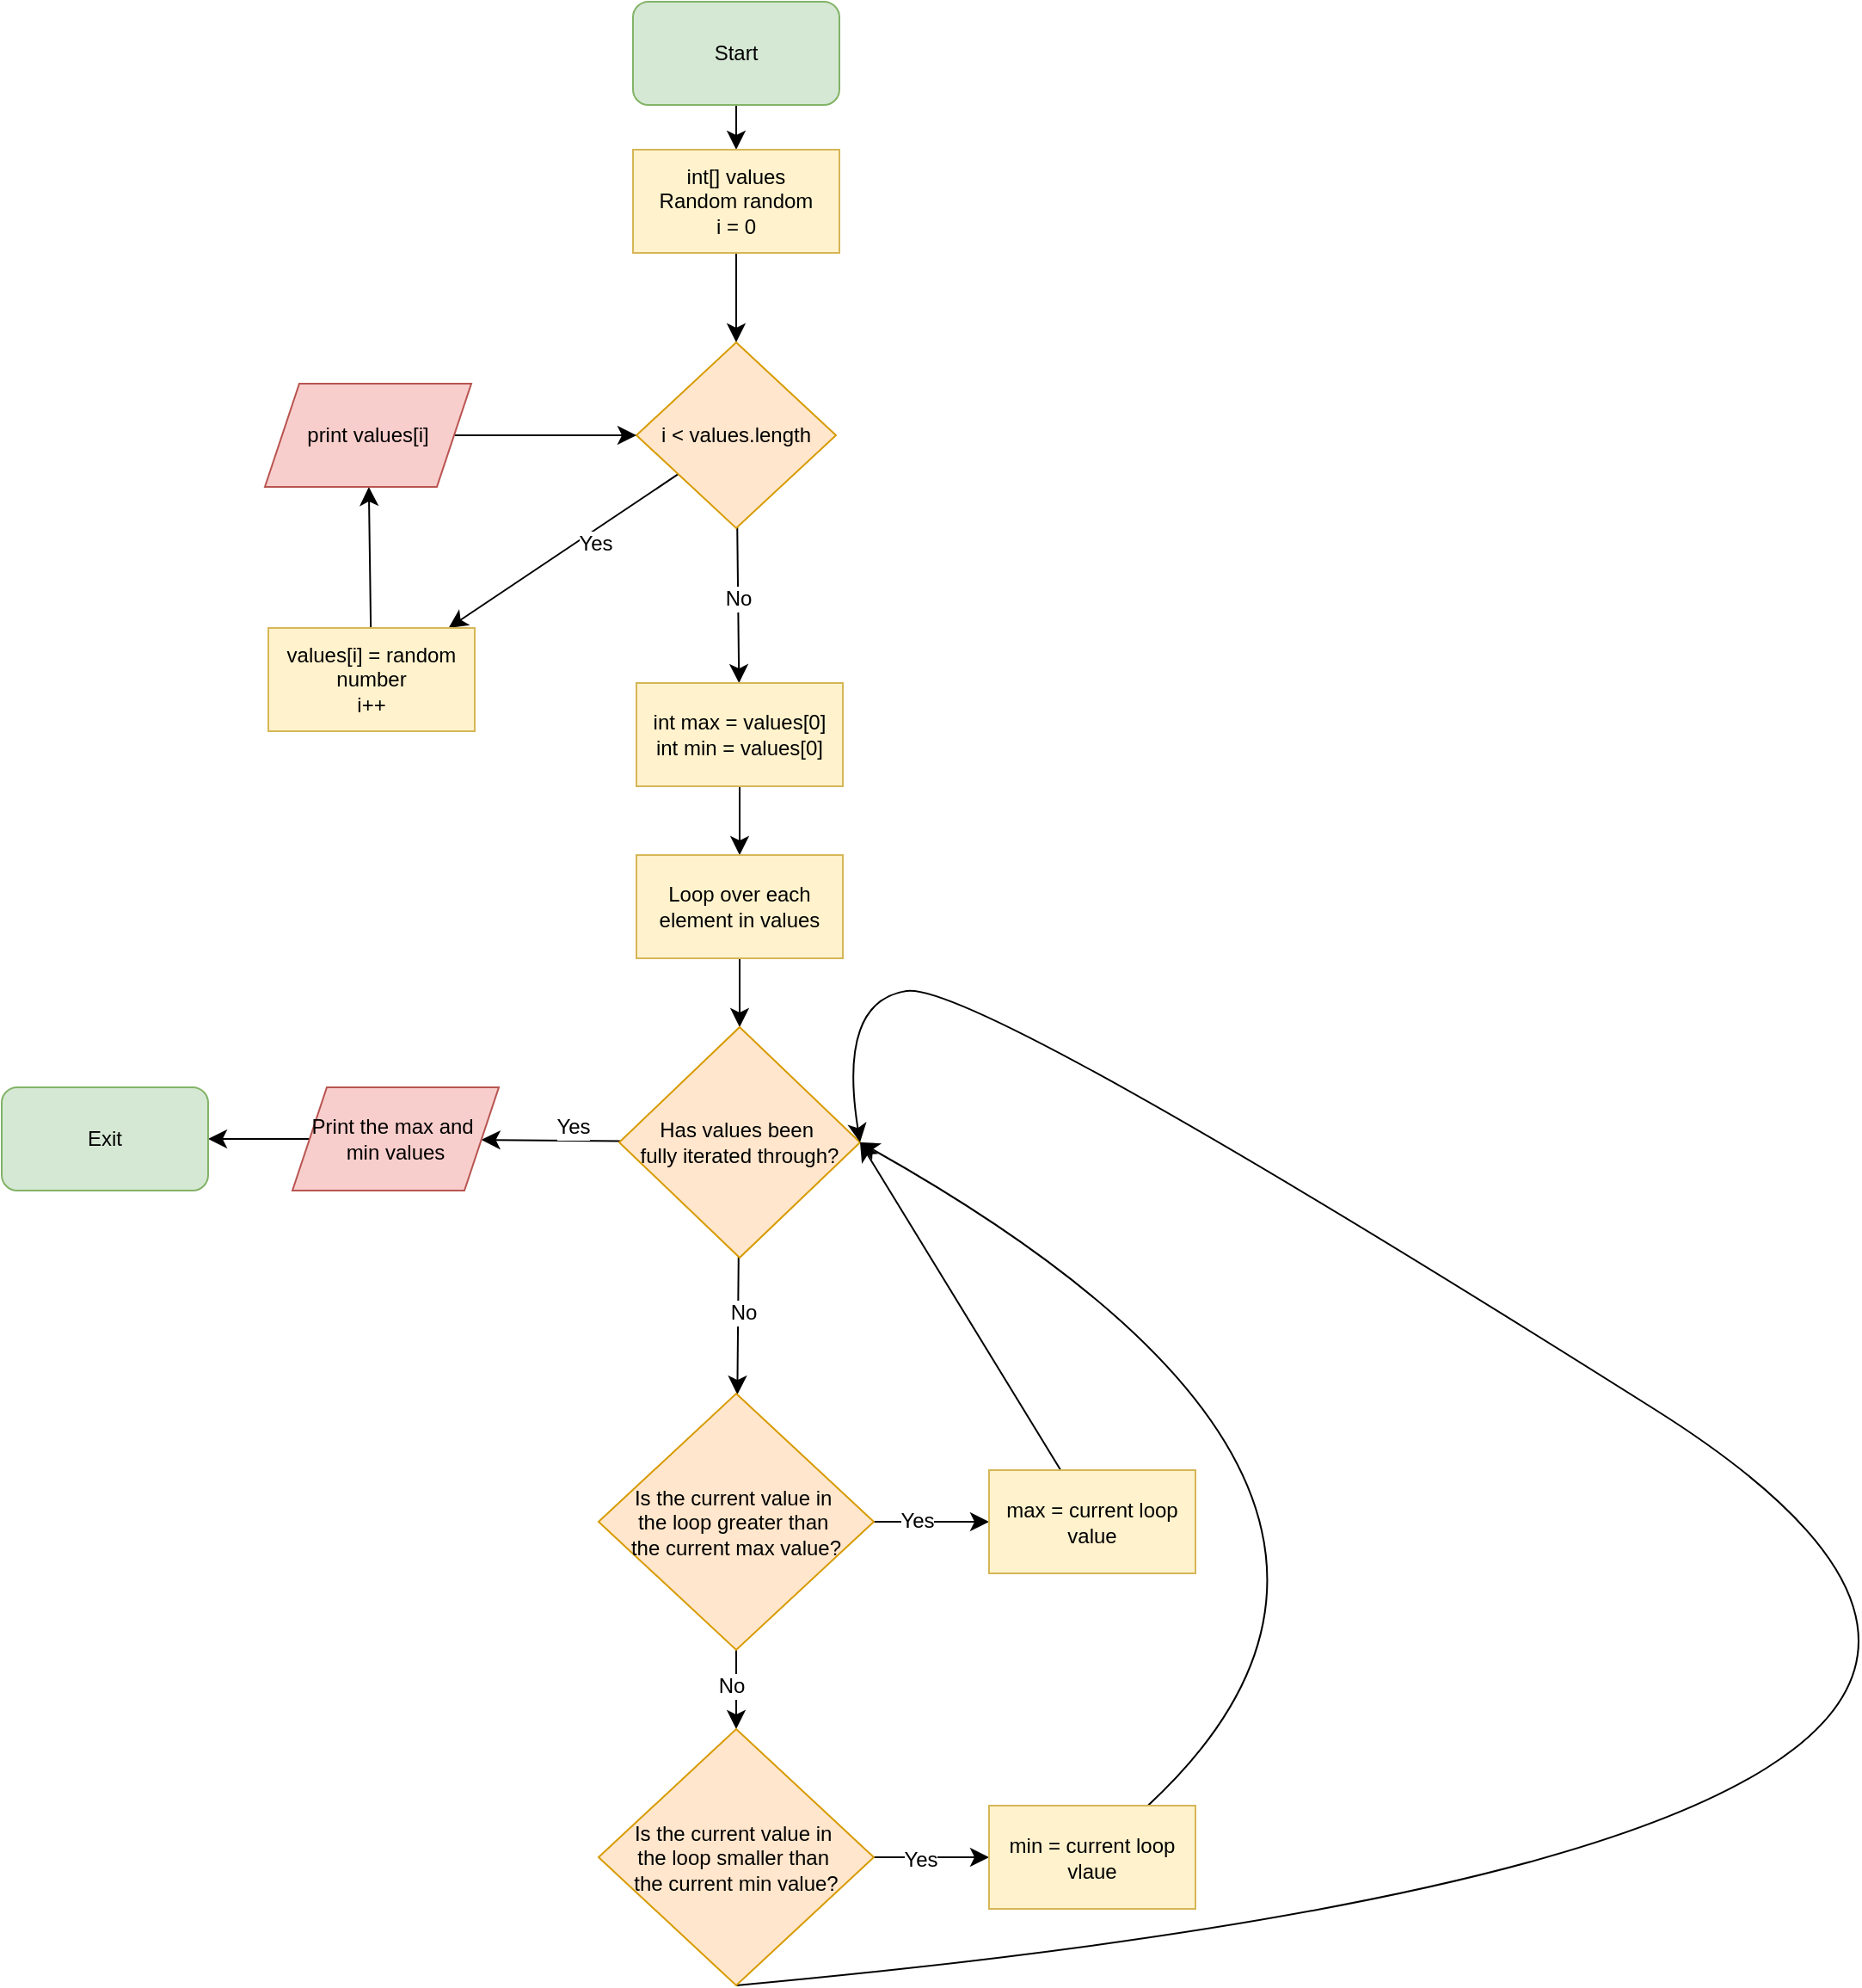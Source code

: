 <mxfile version="24.3.1" type="github">
  <diagram name="Page-1" id="FsuGxpL8HOvJ22LNAF80">
    <mxGraphModel dx="1500" dy="1193" grid="0" gridSize="10" guides="1" tooltips="1" connect="1" arrows="1" fold="1" page="0" pageScale="1" pageWidth="850" pageHeight="1100" math="0" shadow="0">
      <root>
        <mxCell id="0" />
        <mxCell id="1" parent="0" />
        <mxCell id="iq4Q4E2AROiZAFnfzlPP-4" value="" style="edgeStyle=none;curved=1;rounded=0;orthogonalLoop=1;jettySize=auto;html=1;fontSize=12;startSize=8;endSize=8;" edge="1" parent="1" source="iq4Q4E2AROiZAFnfzlPP-2" target="iq4Q4E2AROiZAFnfzlPP-3">
          <mxGeometry relative="1" as="geometry" />
        </mxCell>
        <mxCell id="iq4Q4E2AROiZAFnfzlPP-2" value="Start" style="rounded=1;whiteSpace=wrap;html=1;fillColor=#d5e8d4;strokeColor=#82b366;" vertex="1" parent="1">
          <mxGeometry x="53" y="-79" width="120" height="60" as="geometry" />
        </mxCell>
        <mxCell id="iq4Q4E2AROiZAFnfzlPP-6" value="" style="edgeStyle=none;curved=1;rounded=0;orthogonalLoop=1;jettySize=auto;html=1;fontSize=12;startSize=8;endSize=8;" edge="1" parent="1" source="iq4Q4E2AROiZAFnfzlPP-3" target="iq4Q4E2AROiZAFnfzlPP-5">
          <mxGeometry relative="1" as="geometry" />
        </mxCell>
        <mxCell id="iq4Q4E2AROiZAFnfzlPP-3" value="int[] values&lt;div&gt;Random random&lt;/div&gt;&lt;div&gt;i = 0&lt;/div&gt;" style="rounded=0;whiteSpace=wrap;html=1;fillColor=#fff2cc;strokeColor=#d6b656;" vertex="1" parent="1">
          <mxGeometry x="53" y="7" width="120" height="60" as="geometry" />
        </mxCell>
        <mxCell id="iq4Q4E2AROiZAFnfzlPP-10" value="" style="edgeStyle=none;curved=1;rounded=0;orthogonalLoop=1;jettySize=auto;html=1;fontSize=12;startSize=8;endSize=8;" edge="1" parent="1" source="iq4Q4E2AROiZAFnfzlPP-5" target="iq4Q4E2AROiZAFnfzlPP-9">
          <mxGeometry relative="1" as="geometry" />
        </mxCell>
        <mxCell id="iq4Q4E2AROiZAFnfzlPP-11" value="Yes" style="edgeLabel;html=1;align=center;verticalAlign=middle;resizable=0;points=[];fontSize=12;" vertex="1" connectable="0" parent="iq4Q4E2AROiZAFnfzlPP-10">
          <mxGeometry x="-0.219" y="6" relative="1" as="geometry">
            <mxPoint as="offset" />
          </mxGeometry>
        </mxCell>
        <mxCell id="iq4Q4E2AROiZAFnfzlPP-16" value="" style="edgeStyle=none;curved=1;rounded=0;orthogonalLoop=1;jettySize=auto;html=1;fontSize=12;startSize=8;endSize=8;" edge="1" parent="1" source="iq4Q4E2AROiZAFnfzlPP-5" target="iq4Q4E2AROiZAFnfzlPP-15">
          <mxGeometry relative="1" as="geometry" />
        </mxCell>
        <mxCell id="iq4Q4E2AROiZAFnfzlPP-17" value="No" style="edgeLabel;html=1;align=center;verticalAlign=middle;resizable=0;points=[];fontSize=12;" vertex="1" connectable="0" parent="iq4Q4E2AROiZAFnfzlPP-16">
          <mxGeometry x="-0.094" relative="1" as="geometry">
            <mxPoint as="offset" />
          </mxGeometry>
        </mxCell>
        <mxCell id="iq4Q4E2AROiZAFnfzlPP-5" value="i &amp;lt; values.length" style="rhombus;whiteSpace=wrap;html=1;rounded=0;fillColor=#ffe6cc;strokeColor=#d79b00;" vertex="1" parent="1">
          <mxGeometry x="55" y="119" width="116" height="108" as="geometry" />
        </mxCell>
        <mxCell id="iq4Q4E2AROiZAFnfzlPP-13" value="" style="edgeStyle=none;curved=1;rounded=0;orthogonalLoop=1;jettySize=auto;html=1;fontSize=12;startSize=8;endSize=8;" edge="1" parent="1" source="iq4Q4E2AROiZAFnfzlPP-9" target="iq4Q4E2AROiZAFnfzlPP-12">
          <mxGeometry relative="1" as="geometry" />
        </mxCell>
        <mxCell id="iq4Q4E2AROiZAFnfzlPP-9" value="values[i] = random number&lt;div&gt;i++&lt;/div&gt;" style="whiteSpace=wrap;html=1;rounded=0;fillColor=#fff2cc;strokeColor=#d6b656;" vertex="1" parent="1">
          <mxGeometry x="-159" y="285" width="120" height="60" as="geometry" />
        </mxCell>
        <mxCell id="iq4Q4E2AROiZAFnfzlPP-14" style="edgeStyle=none;curved=1;rounded=0;orthogonalLoop=1;jettySize=auto;html=1;entryX=0;entryY=0.5;entryDx=0;entryDy=0;fontSize=12;startSize=8;endSize=8;" edge="1" parent="1" source="iq4Q4E2AROiZAFnfzlPP-12" target="iq4Q4E2AROiZAFnfzlPP-5">
          <mxGeometry relative="1" as="geometry" />
        </mxCell>
        <mxCell id="iq4Q4E2AROiZAFnfzlPP-12" value="print values[i]" style="shape=parallelogram;perimeter=parallelogramPerimeter;whiteSpace=wrap;html=1;fixedSize=1;rounded=0;fillColor=#f8cecc;strokeColor=#b85450;" vertex="1" parent="1">
          <mxGeometry x="-161" y="143" width="120" height="60" as="geometry" />
        </mxCell>
        <mxCell id="iq4Q4E2AROiZAFnfzlPP-19" value="" style="edgeStyle=none;curved=1;rounded=0;orthogonalLoop=1;jettySize=auto;html=1;fontSize=12;startSize=8;endSize=8;" edge="1" parent="1" source="iq4Q4E2AROiZAFnfzlPP-15" target="iq4Q4E2AROiZAFnfzlPP-18">
          <mxGeometry relative="1" as="geometry" />
        </mxCell>
        <mxCell id="iq4Q4E2AROiZAFnfzlPP-15" value="int max = values[0]&lt;div&gt;int min = values[0]&lt;/div&gt;" style="whiteSpace=wrap;html=1;rounded=0;fillColor=#fff2cc;strokeColor=#d6b656;" vertex="1" parent="1">
          <mxGeometry x="55" y="317" width="120" height="60" as="geometry" />
        </mxCell>
        <mxCell id="iq4Q4E2AROiZAFnfzlPP-21" value="" style="edgeStyle=none;curved=1;rounded=0;orthogonalLoop=1;jettySize=auto;html=1;fontSize=12;startSize=8;endSize=8;" edge="1" parent="1" source="iq4Q4E2AROiZAFnfzlPP-18" target="iq4Q4E2AROiZAFnfzlPP-20">
          <mxGeometry relative="1" as="geometry" />
        </mxCell>
        <mxCell id="iq4Q4E2AROiZAFnfzlPP-18" value="Loop over each element in values" style="rounded=0;whiteSpace=wrap;html=1;fillColor=#fff2cc;strokeColor=#d6b656;" vertex="1" parent="1">
          <mxGeometry x="55" y="417" width="120" height="60" as="geometry" />
        </mxCell>
        <mxCell id="iq4Q4E2AROiZAFnfzlPP-23" value="" style="edgeStyle=none;curved=1;rounded=0;orthogonalLoop=1;jettySize=auto;html=1;fontSize=12;startSize=8;endSize=8;" edge="1" parent="1" source="iq4Q4E2AROiZAFnfzlPP-20" target="iq4Q4E2AROiZAFnfzlPP-22">
          <mxGeometry relative="1" as="geometry" />
        </mxCell>
        <mxCell id="iq4Q4E2AROiZAFnfzlPP-28" value="Yes" style="edgeLabel;html=1;align=center;verticalAlign=middle;resizable=0;points=[];fontSize=12;" vertex="1" connectable="0" parent="iq4Q4E2AROiZAFnfzlPP-23">
          <mxGeometry x="-0.299" y="-8" relative="1" as="geometry">
            <mxPoint as="offset" />
          </mxGeometry>
        </mxCell>
        <mxCell id="iq4Q4E2AROiZAFnfzlPP-27" value="" style="edgeStyle=none;curved=1;rounded=0;orthogonalLoop=1;jettySize=auto;html=1;fontSize=12;startSize=8;endSize=8;" edge="1" parent="1" source="iq4Q4E2AROiZAFnfzlPP-20" target="iq4Q4E2AROiZAFnfzlPP-26">
          <mxGeometry relative="1" as="geometry" />
        </mxCell>
        <mxCell id="iq4Q4E2AROiZAFnfzlPP-29" value="No" style="edgeLabel;html=1;align=center;verticalAlign=middle;resizable=0;points=[];fontSize=12;" vertex="1" connectable="0" parent="iq4Q4E2AROiZAFnfzlPP-27">
          <mxGeometry x="-0.187" y="3" relative="1" as="geometry">
            <mxPoint as="offset" />
          </mxGeometry>
        </mxCell>
        <mxCell id="iq4Q4E2AROiZAFnfzlPP-20" value="Has values been&amp;nbsp;&lt;div&gt;fully iterated through?&lt;/div&gt;" style="rhombus;whiteSpace=wrap;html=1;rounded=0;fillColor=#ffe6cc;strokeColor=#d79b00;" vertex="1" parent="1">
          <mxGeometry x="45" y="517" width="140" height="134" as="geometry" />
        </mxCell>
        <mxCell id="iq4Q4E2AROiZAFnfzlPP-46" value="" style="edgeStyle=none;curved=1;rounded=0;orthogonalLoop=1;jettySize=auto;html=1;fontSize=12;startSize=8;endSize=8;" edge="1" parent="1" source="iq4Q4E2AROiZAFnfzlPP-22" target="iq4Q4E2AROiZAFnfzlPP-45">
          <mxGeometry relative="1" as="geometry" />
        </mxCell>
        <mxCell id="iq4Q4E2AROiZAFnfzlPP-22" value="Print the max and&amp;nbsp;&lt;div&gt;min values&lt;/div&gt;" style="shape=parallelogram;perimeter=parallelogramPerimeter;whiteSpace=wrap;html=1;fixedSize=1;rounded=0;fillColor=#f8cecc;strokeColor=#b85450;" vertex="1" parent="1">
          <mxGeometry x="-145" y="552" width="120" height="60" as="geometry" />
        </mxCell>
        <mxCell id="iq4Q4E2AROiZAFnfzlPP-31" value="" style="edgeStyle=none;curved=1;rounded=0;orthogonalLoop=1;jettySize=auto;html=1;fontSize=12;startSize=8;endSize=8;" edge="1" parent="1" source="iq4Q4E2AROiZAFnfzlPP-26" target="iq4Q4E2AROiZAFnfzlPP-30">
          <mxGeometry relative="1" as="geometry" />
        </mxCell>
        <mxCell id="iq4Q4E2AROiZAFnfzlPP-32" value="No" style="edgeLabel;html=1;align=center;verticalAlign=middle;resizable=0;points=[];fontSize=12;" vertex="1" connectable="0" parent="iq4Q4E2AROiZAFnfzlPP-31">
          <mxGeometry x="-0.087" y="-3" relative="1" as="geometry">
            <mxPoint as="offset" />
          </mxGeometry>
        </mxCell>
        <mxCell id="iq4Q4E2AROiZAFnfzlPP-36" value="" style="edgeStyle=none;curved=1;rounded=0;orthogonalLoop=1;jettySize=auto;html=1;fontSize=12;startSize=8;endSize=8;" edge="1" parent="1" source="iq4Q4E2AROiZAFnfzlPP-26" target="iq4Q4E2AROiZAFnfzlPP-35">
          <mxGeometry relative="1" as="geometry" />
        </mxCell>
        <mxCell id="iq4Q4E2AROiZAFnfzlPP-37" value="Yes" style="edgeLabel;html=1;align=center;verticalAlign=middle;resizable=0;points=[];fontSize=12;" vertex="1" connectable="0" parent="iq4Q4E2AROiZAFnfzlPP-36">
          <mxGeometry x="-0.274" y="2" relative="1" as="geometry">
            <mxPoint y="1" as="offset" />
          </mxGeometry>
        </mxCell>
        <mxCell id="iq4Q4E2AROiZAFnfzlPP-26" value="Is the current value in&amp;nbsp;&lt;div&gt;the loop greater than&amp;nbsp;&lt;/div&gt;&lt;div&gt;the current max value?&lt;/div&gt;" style="rhombus;whiteSpace=wrap;html=1;rounded=0;fillColor=#ffe6cc;strokeColor=#d79b00;" vertex="1" parent="1">
          <mxGeometry x="33" y="730" width="160" height="149" as="geometry" />
        </mxCell>
        <mxCell id="iq4Q4E2AROiZAFnfzlPP-40" value="" style="edgeStyle=none;curved=1;rounded=0;orthogonalLoop=1;jettySize=auto;html=1;fontSize=12;startSize=8;endSize=8;" edge="1" parent="1" source="iq4Q4E2AROiZAFnfzlPP-30" target="iq4Q4E2AROiZAFnfzlPP-39">
          <mxGeometry relative="1" as="geometry" />
        </mxCell>
        <mxCell id="iq4Q4E2AROiZAFnfzlPP-41" value="Yes" style="edgeLabel;html=1;align=center;verticalAlign=middle;resizable=0;points=[];fontSize=12;" vertex="1" connectable="0" parent="iq4Q4E2AROiZAFnfzlPP-40">
          <mxGeometry x="-0.214" y="-1" relative="1" as="geometry">
            <mxPoint as="offset" />
          </mxGeometry>
        </mxCell>
        <mxCell id="iq4Q4E2AROiZAFnfzlPP-44" style="edgeStyle=none;curved=1;rounded=0;orthogonalLoop=1;jettySize=auto;html=1;exitX=0.5;exitY=1;exitDx=0;exitDy=0;entryX=1;entryY=0.5;entryDx=0;entryDy=0;fontSize=12;startSize=8;endSize=8;" edge="1" parent="1" source="iq4Q4E2AROiZAFnfzlPP-30" target="iq4Q4E2AROiZAFnfzlPP-20">
          <mxGeometry relative="1" as="geometry">
            <Array as="points">
              <mxPoint x="1043" y="989" />
              <mxPoint x="252" y="490" />
              <mxPoint x="172" y="502" />
            </Array>
          </mxGeometry>
        </mxCell>
        <mxCell id="iq4Q4E2AROiZAFnfzlPP-30" value="Is the current value in&amp;nbsp;&lt;div&gt;the loop smaller than&amp;nbsp;&lt;/div&gt;&lt;div&gt;the current min value?&lt;/div&gt;" style="rhombus;whiteSpace=wrap;html=1;rounded=0;fillColor=#ffe6cc;strokeColor=#d79b00;" vertex="1" parent="1">
          <mxGeometry x="33" y="925" width="160" height="149" as="geometry" />
        </mxCell>
        <mxCell id="iq4Q4E2AROiZAFnfzlPP-38" style="edgeStyle=none;curved=1;rounded=0;orthogonalLoop=1;jettySize=auto;html=1;entryX=1;entryY=0.5;entryDx=0;entryDy=0;fontSize=12;startSize=8;endSize=8;" edge="1" parent="1" source="iq4Q4E2AROiZAFnfzlPP-35" target="iq4Q4E2AROiZAFnfzlPP-20">
          <mxGeometry relative="1" as="geometry" />
        </mxCell>
        <mxCell id="iq4Q4E2AROiZAFnfzlPP-35" value="max = current loop value" style="whiteSpace=wrap;html=1;rounded=0;fillColor=#fff2cc;strokeColor=#d6b656;" vertex="1" parent="1">
          <mxGeometry x="260" y="774.5" width="120" height="60" as="geometry" />
        </mxCell>
        <mxCell id="iq4Q4E2AROiZAFnfzlPP-42" style="edgeStyle=none;curved=1;rounded=0;orthogonalLoop=1;jettySize=auto;html=1;entryX=1;entryY=0.5;entryDx=0;entryDy=0;fontSize=12;startSize=8;endSize=8;" edge="1" parent="1" source="iq4Q4E2AROiZAFnfzlPP-39" target="iq4Q4E2AROiZAFnfzlPP-20">
          <mxGeometry relative="1" as="geometry">
            <Array as="points">
              <mxPoint x="548" y="788" />
            </Array>
          </mxGeometry>
        </mxCell>
        <mxCell id="iq4Q4E2AROiZAFnfzlPP-39" value="min = current loop vlaue" style="whiteSpace=wrap;html=1;rounded=0;fillColor=#fff2cc;strokeColor=#d6b656;" vertex="1" parent="1">
          <mxGeometry x="260" y="969.5" width="120" height="60" as="geometry" />
        </mxCell>
        <mxCell id="iq4Q4E2AROiZAFnfzlPP-45" value="Exit" style="rounded=1;whiteSpace=wrap;html=1;fillColor=#d5e8d4;strokeColor=#82b366;" vertex="1" parent="1">
          <mxGeometry x="-314" y="552" width="120" height="60" as="geometry" />
        </mxCell>
      </root>
    </mxGraphModel>
  </diagram>
</mxfile>
